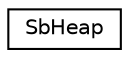 digraph "Graphical Class Hierarchy"
{
 // LATEX_PDF_SIZE
  edge [fontname="Helvetica",fontsize="10",labelfontname="Helvetica",labelfontsize="10"];
  node [fontname="Helvetica",fontsize="10",shape=record];
  rankdir="LR";
  Node0 [label="SbHeap",height=0.2,width=0.4,color="black", fillcolor="white", style="filled",URL="$classSbHeap.html",tooltip="The SbHeap class is a generic heap class."];
}
